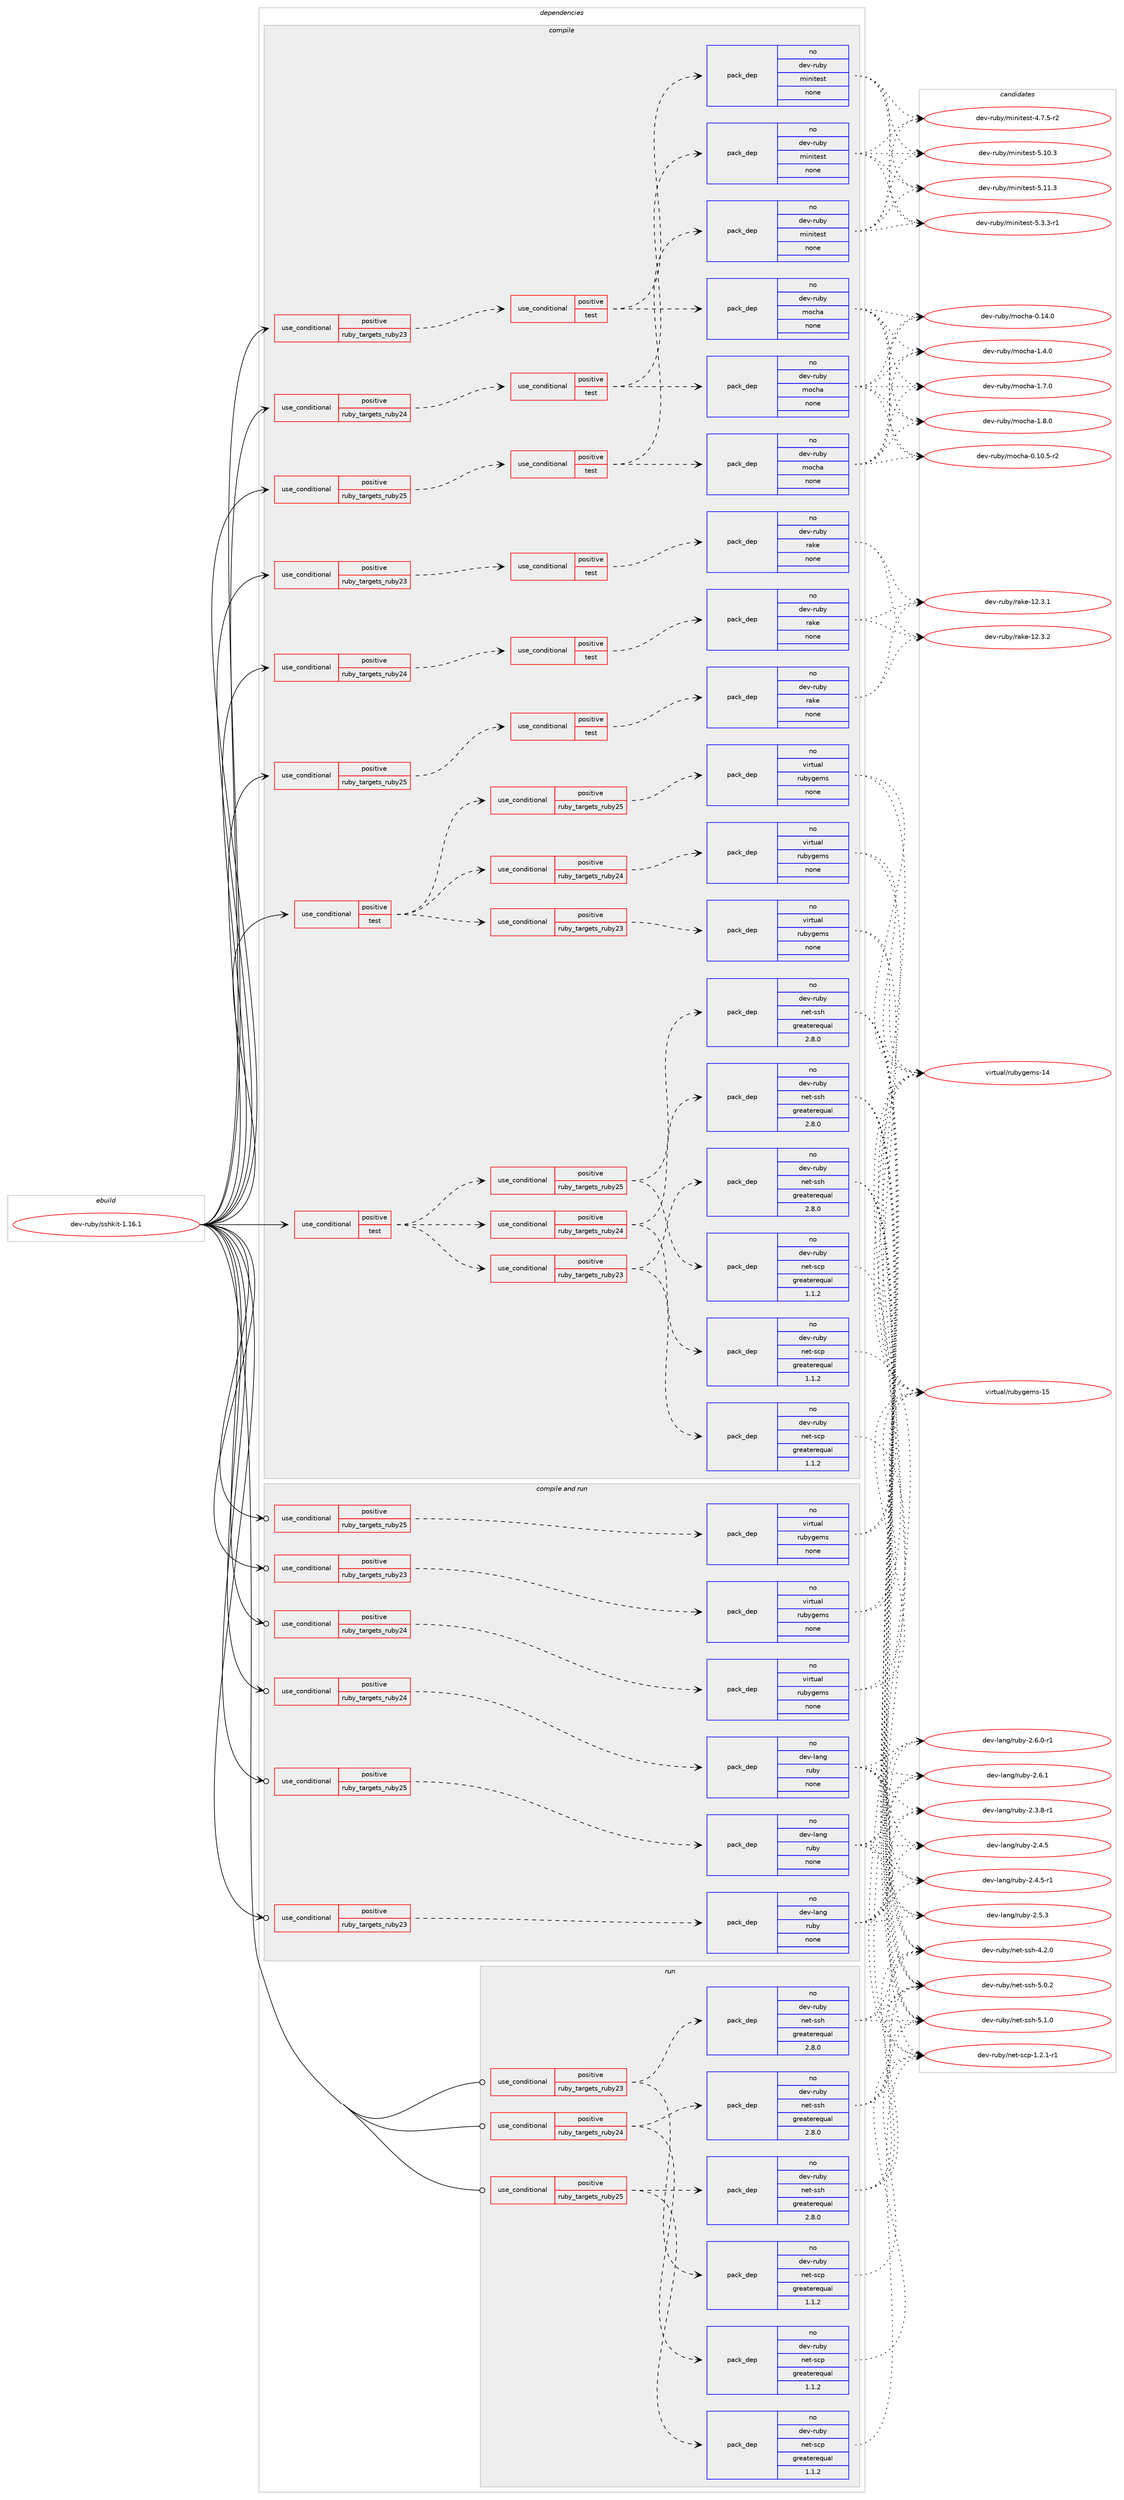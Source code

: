 digraph prolog {

# *************
# Graph options
# *************

newrank=true;
concentrate=true;
compound=true;
graph [rankdir=LR,fontname=Helvetica,fontsize=10,ranksep=1.5];#, ranksep=2.5, nodesep=0.2];
edge  [arrowhead=vee];
node  [fontname=Helvetica,fontsize=10];

# **********
# The ebuild
# **********

subgraph cluster_leftcol {
color=gray;
rank=same;
label=<<i>ebuild</i>>;
id [label="dev-ruby/sshkit-1.16.1", color=red, width=4, href="../dev-ruby/sshkit-1.16.1.svg"];
}

# ****************
# The dependencies
# ****************

subgraph cluster_midcol {
color=gray;
label=<<i>dependencies</i>>;
subgraph cluster_compile {
fillcolor="#eeeeee";
style=filled;
label=<<i>compile</i>>;
subgraph cond419230 {
dependency1531490 [label=<<TABLE BORDER="0" CELLBORDER="1" CELLSPACING="0" CELLPADDING="4"><TR><TD ROWSPAN="3" CELLPADDING="10">use_conditional</TD></TR><TR><TD>positive</TD></TR><TR><TD>ruby_targets_ruby23</TD></TR></TABLE>>, shape=none, color=red];
subgraph cond419231 {
dependency1531491 [label=<<TABLE BORDER="0" CELLBORDER="1" CELLSPACING="0" CELLPADDING="4"><TR><TD ROWSPAN="3" CELLPADDING="10">use_conditional</TD></TR><TR><TD>positive</TD></TR><TR><TD>test</TD></TR></TABLE>>, shape=none, color=red];
subgraph pack1088744 {
dependency1531492 [label=<<TABLE BORDER="0" CELLBORDER="1" CELLSPACING="0" CELLPADDING="4" WIDTH="220"><TR><TD ROWSPAN="6" CELLPADDING="30">pack_dep</TD></TR><TR><TD WIDTH="110">no</TD></TR><TR><TD>dev-ruby</TD></TR><TR><TD>minitest</TD></TR><TR><TD>none</TD></TR><TR><TD></TD></TR></TABLE>>, shape=none, color=blue];
}
dependency1531491:e -> dependency1531492:w [weight=20,style="dashed",arrowhead="vee"];
subgraph pack1088745 {
dependency1531493 [label=<<TABLE BORDER="0" CELLBORDER="1" CELLSPACING="0" CELLPADDING="4" WIDTH="220"><TR><TD ROWSPAN="6" CELLPADDING="30">pack_dep</TD></TR><TR><TD WIDTH="110">no</TD></TR><TR><TD>dev-ruby</TD></TR><TR><TD>mocha</TD></TR><TR><TD>none</TD></TR><TR><TD></TD></TR></TABLE>>, shape=none, color=blue];
}
dependency1531491:e -> dependency1531493:w [weight=20,style="dashed",arrowhead="vee"];
}
dependency1531490:e -> dependency1531491:w [weight=20,style="dashed",arrowhead="vee"];
}
id:e -> dependency1531490:w [weight=20,style="solid",arrowhead="vee"];
subgraph cond419232 {
dependency1531494 [label=<<TABLE BORDER="0" CELLBORDER="1" CELLSPACING="0" CELLPADDING="4"><TR><TD ROWSPAN="3" CELLPADDING="10">use_conditional</TD></TR><TR><TD>positive</TD></TR><TR><TD>ruby_targets_ruby23</TD></TR></TABLE>>, shape=none, color=red];
subgraph cond419233 {
dependency1531495 [label=<<TABLE BORDER="0" CELLBORDER="1" CELLSPACING="0" CELLPADDING="4"><TR><TD ROWSPAN="3" CELLPADDING="10">use_conditional</TD></TR><TR><TD>positive</TD></TR><TR><TD>test</TD></TR></TABLE>>, shape=none, color=red];
subgraph pack1088746 {
dependency1531496 [label=<<TABLE BORDER="0" CELLBORDER="1" CELLSPACING="0" CELLPADDING="4" WIDTH="220"><TR><TD ROWSPAN="6" CELLPADDING="30">pack_dep</TD></TR><TR><TD WIDTH="110">no</TD></TR><TR><TD>dev-ruby</TD></TR><TR><TD>rake</TD></TR><TR><TD>none</TD></TR><TR><TD></TD></TR></TABLE>>, shape=none, color=blue];
}
dependency1531495:e -> dependency1531496:w [weight=20,style="dashed",arrowhead="vee"];
}
dependency1531494:e -> dependency1531495:w [weight=20,style="dashed",arrowhead="vee"];
}
id:e -> dependency1531494:w [weight=20,style="solid",arrowhead="vee"];
subgraph cond419234 {
dependency1531497 [label=<<TABLE BORDER="0" CELLBORDER="1" CELLSPACING="0" CELLPADDING="4"><TR><TD ROWSPAN="3" CELLPADDING="10">use_conditional</TD></TR><TR><TD>positive</TD></TR><TR><TD>ruby_targets_ruby24</TD></TR></TABLE>>, shape=none, color=red];
subgraph cond419235 {
dependency1531498 [label=<<TABLE BORDER="0" CELLBORDER="1" CELLSPACING="0" CELLPADDING="4"><TR><TD ROWSPAN="3" CELLPADDING="10">use_conditional</TD></TR><TR><TD>positive</TD></TR><TR><TD>test</TD></TR></TABLE>>, shape=none, color=red];
subgraph pack1088747 {
dependency1531499 [label=<<TABLE BORDER="0" CELLBORDER="1" CELLSPACING="0" CELLPADDING="4" WIDTH="220"><TR><TD ROWSPAN="6" CELLPADDING="30">pack_dep</TD></TR><TR><TD WIDTH="110">no</TD></TR><TR><TD>dev-ruby</TD></TR><TR><TD>minitest</TD></TR><TR><TD>none</TD></TR><TR><TD></TD></TR></TABLE>>, shape=none, color=blue];
}
dependency1531498:e -> dependency1531499:w [weight=20,style="dashed",arrowhead="vee"];
subgraph pack1088748 {
dependency1531500 [label=<<TABLE BORDER="0" CELLBORDER="1" CELLSPACING="0" CELLPADDING="4" WIDTH="220"><TR><TD ROWSPAN="6" CELLPADDING="30">pack_dep</TD></TR><TR><TD WIDTH="110">no</TD></TR><TR><TD>dev-ruby</TD></TR><TR><TD>mocha</TD></TR><TR><TD>none</TD></TR><TR><TD></TD></TR></TABLE>>, shape=none, color=blue];
}
dependency1531498:e -> dependency1531500:w [weight=20,style="dashed",arrowhead="vee"];
}
dependency1531497:e -> dependency1531498:w [weight=20,style="dashed",arrowhead="vee"];
}
id:e -> dependency1531497:w [weight=20,style="solid",arrowhead="vee"];
subgraph cond419236 {
dependency1531501 [label=<<TABLE BORDER="0" CELLBORDER="1" CELLSPACING="0" CELLPADDING="4"><TR><TD ROWSPAN="3" CELLPADDING="10">use_conditional</TD></TR><TR><TD>positive</TD></TR><TR><TD>ruby_targets_ruby24</TD></TR></TABLE>>, shape=none, color=red];
subgraph cond419237 {
dependency1531502 [label=<<TABLE BORDER="0" CELLBORDER="1" CELLSPACING="0" CELLPADDING="4"><TR><TD ROWSPAN="3" CELLPADDING="10">use_conditional</TD></TR><TR><TD>positive</TD></TR><TR><TD>test</TD></TR></TABLE>>, shape=none, color=red];
subgraph pack1088749 {
dependency1531503 [label=<<TABLE BORDER="0" CELLBORDER="1" CELLSPACING="0" CELLPADDING="4" WIDTH="220"><TR><TD ROWSPAN="6" CELLPADDING="30">pack_dep</TD></TR><TR><TD WIDTH="110">no</TD></TR><TR><TD>dev-ruby</TD></TR><TR><TD>rake</TD></TR><TR><TD>none</TD></TR><TR><TD></TD></TR></TABLE>>, shape=none, color=blue];
}
dependency1531502:e -> dependency1531503:w [weight=20,style="dashed",arrowhead="vee"];
}
dependency1531501:e -> dependency1531502:w [weight=20,style="dashed",arrowhead="vee"];
}
id:e -> dependency1531501:w [weight=20,style="solid",arrowhead="vee"];
subgraph cond419238 {
dependency1531504 [label=<<TABLE BORDER="0" CELLBORDER="1" CELLSPACING="0" CELLPADDING="4"><TR><TD ROWSPAN="3" CELLPADDING="10">use_conditional</TD></TR><TR><TD>positive</TD></TR><TR><TD>ruby_targets_ruby25</TD></TR></TABLE>>, shape=none, color=red];
subgraph cond419239 {
dependency1531505 [label=<<TABLE BORDER="0" CELLBORDER="1" CELLSPACING="0" CELLPADDING="4"><TR><TD ROWSPAN="3" CELLPADDING="10">use_conditional</TD></TR><TR><TD>positive</TD></TR><TR><TD>test</TD></TR></TABLE>>, shape=none, color=red];
subgraph pack1088750 {
dependency1531506 [label=<<TABLE BORDER="0" CELLBORDER="1" CELLSPACING="0" CELLPADDING="4" WIDTH="220"><TR><TD ROWSPAN="6" CELLPADDING="30">pack_dep</TD></TR><TR><TD WIDTH="110">no</TD></TR><TR><TD>dev-ruby</TD></TR><TR><TD>minitest</TD></TR><TR><TD>none</TD></TR><TR><TD></TD></TR></TABLE>>, shape=none, color=blue];
}
dependency1531505:e -> dependency1531506:w [weight=20,style="dashed",arrowhead="vee"];
subgraph pack1088751 {
dependency1531507 [label=<<TABLE BORDER="0" CELLBORDER="1" CELLSPACING="0" CELLPADDING="4" WIDTH="220"><TR><TD ROWSPAN="6" CELLPADDING="30">pack_dep</TD></TR><TR><TD WIDTH="110">no</TD></TR><TR><TD>dev-ruby</TD></TR><TR><TD>mocha</TD></TR><TR><TD>none</TD></TR><TR><TD></TD></TR></TABLE>>, shape=none, color=blue];
}
dependency1531505:e -> dependency1531507:w [weight=20,style="dashed",arrowhead="vee"];
}
dependency1531504:e -> dependency1531505:w [weight=20,style="dashed",arrowhead="vee"];
}
id:e -> dependency1531504:w [weight=20,style="solid",arrowhead="vee"];
subgraph cond419240 {
dependency1531508 [label=<<TABLE BORDER="0" CELLBORDER="1" CELLSPACING="0" CELLPADDING="4"><TR><TD ROWSPAN="3" CELLPADDING="10">use_conditional</TD></TR><TR><TD>positive</TD></TR><TR><TD>ruby_targets_ruby25</TD></TR></TABLE>>, shape=none, color=red];
subgraph cond419241 {
dependency1531509 [label=<<TABLE BORDER="0" CELLBORDER="1" CELLSPACING="0" CELLPADDING="4"><TR><TD ROWSPAN="3" CELLPADDING="10">use_conditional</TD></TR><TR><TD>positive</TD></TR><TR><TD>test</TD></TR></TABLE>>, shape=none, color=red];
subgraph pack1088752 {
dependency1531510 [label=<<TABLE BORDER="0" CELLBORDER="1" CELLSPACING="0" CELLPADDING="4" WIDTH="220"><TR><TD ROWSPAN="6" CELLPADDING="30">pack_dep</TD></TR><TR><TD WIDTH="110">no</TD></TR><TR><TD>dev-ruby</TD></TR><TR><TD>rake</TD></TR><TR><TD>none</TD></TR><TR><TD></TD></TR></TABLE>>, shape=none, color=blue];
}
dependency1531509:e -> dependency1531510:w [weight=20,style="dashed",arrowhead="vee"];
}
dependency1531508:e -> dependency1531509:w [weight=20,style="dashed",arrowhead="vee"];
}
id:e -> dependency1531508:w [weight=20,style="solid",arrowhead="vee"];
subgraph cond419242 {
dependency1531511 [label=<<TABLE BORDER="0" CELLBORDER="1" CELLSPACING="0" CELLPADDING="4"><TR><TD ROWSPAN="3" CELLPADDING="10">use_conditional</TD></TR><TR><TD>positive</TD></TR><TR><TD>test</TD></TR></TABLE>>, shape=none, color=red];
subgraph cond419243 {
dependency1531512 [label=<<TABLE BORDER="0" CELLBORDER="1" CELLSPACING="0" CELLPADDING="4"><TR><TD ROWSPAN="3" CELLPADDING="10">use_conditional</TD></TR><TR><TD>positive</TD></TR><TR><TD>ruby_targets_ruby23</TD></TR></TABLE>>, shape=none, color=red];
subgraph pack1088753 {
dependency1531513 [label=<<TABLE BORDER="0" CELLBORDER="1" CELLSPACING="0" CELLPADDING="4" WIDTH="220"><TR><TD ROWSPAN="6" CELLPADDING="30">pack_dep</TD></TR><TR><TD WIDTH="110">no</TD></TR><TR><TD>dev-ruby</TD></TR><TR><TD>net-ssh</TD></TR><TR><TD>greaterequal</TD></TR><TR><TD>2.8.0</TD></TR></TABLE>>, shape=none, color=blue];
}
dependency1531512:e -> dependency1531513:w [weight=20,style="dashed",arrowhead="vee"];
subgraph pack1088754 {
dependency1531514 [label=<<TABLE BORDER="0" CELLBORDER="1" CELLSPACING="0" CELLPADDING="4" WIDTH="220"><TR><TD ROWSPAN="6" CELLPADDING="30">pack_dep</TD></TR><TR><TD WIDTH="110">no</TD></TR><TR><TD>dev-ruby</TD></TR><TR><TD>net-scp</TD></TR><TR><TD>greaterequal</TD></TR><TR><TD>1.1.2</TD></TR></TABLE>>, shape=none, color=blue];
}
dependency1531512:e -> dependency1531514:w [weight=20,style="dashed",arrowhead="vee"];
}
dependency1531511:e -> dependency1531512:w [weight=20,style="dashed",arrowhead="vee"];
subgraph cond419244 {
dependency1531515 [label=<<TABLE BORDER="0" CELLBORDER="1" CELLSPACING="0" CELLPADDING="4"><TR><TD ROWSPAN="3" CELLPADDING="10">use_conditional</TD></TR><TR><TD>positive</TD></TR><TR><TD>ruby_targets_ruby24</TD></TR></TABLE>>, shape=none, color=red];
subgraph pack1088755 {
dependency1531516 [label=<<TABLE BORDER="0" CELLBORDER="1" CELLSPACING="0" CELLPADDING="4" WIDTH="220"><TR><TD ROWSPAN="6" CELLPADDING="30">pack_dep</TD></TR><TR><TD WIDTH="110">no</TD></TR><TR><TD>dev-ruby</TD></TR><TR><TD>net-ssh</TD></TR><TR><TD>greaterequal</TD></TR><TR><TD>2.8.0</TD></TR></TABLE>>, shape=none, color=blue];
}
dependency1531515:e -> dependency1531516:w [weight=20,style="dashed",arrowhead="vee"];
subgraph pack1088756 {
dependency1531517 [label=<<TABLE BORDER="0" CELLBORDER="1" CELLSPACING="0" CELLPADDING="4" WIDTH="220"><TR><TD ROWSPAN="6" CELLPADDING="30">pack_dep</TD></TR><TR><TD WIDTH="110">no</TD></TR><TR><TD>dev-ruby</TD></TR><TR><TD>net-scp</TD></TR><TR><TD>greaterequal</TD></TR><TR><TD>1.1.2</TD></TR></TABLE>>, shape=none, color=blue];
}
dependency1531515:e -> dependency1531517:w [weight=20,style="dashed",arrowhead="vee"];
}
dependency1531511:e -> dependency1531515:w [weight=20,style="dashed",arrowhead="vee"];
subgraph cond419245 {
dependency1531518 [label=<<TABLE BORDER="0" CELLBORDER="1" CELLSPACING="0" CELLPADDING="4"><TR><TD ROWSPAN="3" CELLPADDING="10">use_conditional</TD></TR><TR><TD>positive</TD></TR><TR><TD>ruby_targets_ruby25</TD></TR></TABLE>>, shape=none, color=red];
subgraph pack1088757 {
dependency1531519 [label=<<TABLE BORDER="0" CELLBORDER="1" CELLSPACING="0" CELLPADDING="4" WIDTH="220"><TR><TD ROWSPAN="6" CELLPADDING="30">pack_dep</TD></TR><TR><TD WIDTH="110">no</TD></TR><TR><TD>dev-ruby</TD></TR><TR><TD>net-ssh</TD></TR><TR><TD>greaterequal</TD></TR><TR><TD>2.8.0</TD></TR></TABLE>>, shape=none, color=blue];
}
dependency1531518:e -> dependency1531519:w [weight=20,style="dashed",arrowhead="vee"];
subgraph pack1088758 {
dependency1531520 [label=<<TABLE BORDER="0" CELLBORDER="1" CELLSPACING="0" CELLPADDING="4" WIDTH="220"><TR><TD ROWSPAN="6" CELLPADDING="30">pack_dep</TD></TR><TR><TD WIDTH="110">no</TD></TR><TR><TD>dev-ruby</TD></TR><TR><TD>net-scp</TD></TR><TR><TD>greaterequal</TD></TR><TR><TD>1.1.2</TD></TR></TABLE>>, shape=none, color=blue];
}
dependency1531518:e -> dependency1531520:w [weight=20,style="dashed",arrowhead="vee"];
}
dependency1531511:e -> dependency1531518:w [weight=20,style="dashed",arrowhead="vee"];
}
id:e -> dependency1531511:w [weight=20,style="solid",arrowhead="vee"];
subgraph cond419246 {
dependency1531521 [label=<<TABLE BORDER="0" CELLBORDER="1" CELLSPACING="0" CELLPADDING="4"><TR><TD ROWSPAN="3" CELLPADDING="10">use_conditional</TD></TR><TR><TD>positive</TD></TR><TR><TD>test</TD></TR></TABLE>>, shape=none, color=red];
subgraph cond419247 {
dependency1531522 [label=<<TABLE BORDER="0" CELLBORDER="1" CELLSPACING="0" CELLPADDING="4"><TR><TD ROWSPAN="3" CELLPADDING="10">use_conditional</TD></TR><TR><TD>positive</TD></TR><TR><TD>ruby_targets_ruby23</TD></TR></TABLE>>, shape=none, color=red];
subgraph pack1088759 {
dependency1531523 [label=<<TABLE BORDER="0" CELLBORDER="1" CELLSPACING="0" CELLPADDING="4" WIDTH="220"><TR><TD ROWSPAN="6" CELLPADDING="30">pack_dep</TD></TR><TR><TD WIDTH="110">no</TD></TR><TR><TD>virtual</TD></TR><TR><TD>rubygems</TD></TR><TR><TD>none</TD></TR><TR><TD></TD></TR></TABLE>>, shape=none, color=blue];
}
dependency1531522:e -> dependency1531523:w [weight=20,style="dashed",arrowhead="vee"];
}
dependency1531521:e -> dependency1531522:w [weight=20,style="dashed",arrowhead="vee"];
subgraph cond419248 {
dependency1531524 [label=<<TABLE BORDER="0" CELLBORDER="1" CELLSPACING="0" CELLPADDING="4"><TR><TD ROWSPAN="3" CELLPADDING="10">use_conditional</TD></TR><TR><TD>positive</TD></TR><TR><TD>ruby_targets_ruby24</TD></TR></TABLE>>, shape=none, color=red];
subgraph pack1088760 {
dependency1531525 [label=<<TABLE BORDER="0" CELLBORDER="1" CELLSPACING="0" CELLPADDING="4" WIDTH="220"><TR><TD ROWSPAN="6" CELLPADDING="30">pack_dep</TD></TR><TR><TD WIDTH="110">no</TD></TR><TR><TD>virtual</TD></TR><TR><TD>rubygems</TD></TR><TR><TD>none</TD></TR><TR><TD></TD></TR></TABLE>>, shape=none, color=blue];
}
dependency1531524:e -> dependency1531525:w [weight=20,style="dashed",arrowhead="vee"];
}
dependency1531521:e -> dependency1531524:w [weight=20,style="dashed",arrowhead="vee"];
subgraph cond419249 {
dependency1531526 [label=<<TABLE BORDER="0" CELLBORDER="1" CELLSPACING="0" CELLPADDING="4"><TR><TD ROWSPAN="3" CELLPADDING="10">use_conditional</TD></TR><TR><TD>positive</TD></TR><TR><TD>ruby_targets_ruby25</TD></TR></TABLE>>, shape=none, color=red];
subgraph pack1088761 {
dependency1531527 [label=<<TABLE BORDER="0" CELLBORDER="1" CELLSPACING="0" CELLPADDING="4" WIDTH="220"><TR><TD ROWSPAN="6" CELLPADDING="30">pack_dep</TD></TR><TR><TD WIDTH="110">no</TD></TR><TR><TD>virtual</TD></TR><TR><TD>rubygems</TD></TR><TR><TD>none</TD></TR><TR><TD></TD></TR></TABLE>>, shape=none, color=blue];
}
dependency1531526:e -> dependency1531527:w [weight=20,style="dashed",arrowhead="vee"];
}
dependency1531521:e -> dependency1531526:w [weight=20,style="dashed",arrowhead="vee"];
}
id:e -> dependency1531521:w [weight=20,style="solid",arrowhead="vee"];
}
subgraph cluster_compileandrun {
fillcolor="#eeeeee";
style=filled;
label=<<i>compile and run</i>>;
subgraph cond419250 {
dependency1531528 [label=<<TABLE BORDER="0" CELLBORDER="1" CELLSPACING="0" CELLPADDING="4"><TR><TD ROWSPAN="3" CELLPADDING="10">use_conditional</TD></TR><TR><TD>positive</TD></TR><TR><TD>ruby_targets_ruby23</TD></TR></TABLE>>, shape=none, color=red];
subgraph pack1088762 {
dependency1531529 [label=<<TABLE BORDER="0" CELLBORDER="1" CELLSPACING="0" CELLPADDING="4" WIDTH="220"><TR><TD ROWSPAN="6" CELLPADDING="30">pack_dep</TD></TR><TR><TD WIDTH="110">no</TD></TR><TR><TD>dev-lang</TD></TR><TR><TD>ruby</TD></TR><TR><TD>none</TD></TR><TR><TD></TD></TR></TABLE>>, shape=none, color=blue];
}
dependency1531528:e -> dependency1531529:w [weight=20,style="dashed",arrowhead="vee"];
}
id:e -> dependency1531528:w [weight=20,style="solid",arrowhead="odotvee"];
subgraph cond419251 {
dependency1531530 [label=<<TABLE BORDER="0" CELLBORDER="1" CELLSPACING="0" CELLPADDING="4"><TR><TD ROWSPAN="3" CELLPADDING="10">use_conditional</TD></TR><TR><TD>positive</TD></TR><TR><TD>ruby_targets_ruby23</TD></TR></TABLE>>, shape=none, color=red];
subgraph pack1088763 {
dependency1531531 [label=<<TABLE BORDER="0" CELLBORDER="1" CELLSPACING="0" CELLPADDING="4" WIDTH="220"><TR><TD ROWSPAN="6" CELLPADDING="30">pack_dep</TD></TR><TR><TD WIDTH="110">no</TD></TR><TR><TD>virtual</TD></TR><TR><TD>rubygems</TD></TR><TR><TD>none</TD></TR><TR><TD></TD></TR></TABLE>>, shape=none, color=blue];
}
dependency1531530:e -> dependency1531531:w [weight=20,style="dashed",arrowhead="vee"];
}
id:e -> dependency1531530:w [weight=20,style="solid",arrowhead="odotvee"];
subgraph cond419252 {
dependency1531532 [label=<<TABLE BORDER="0" CELLBORDER="1" CELLSPACING="0" CELLPADDING="4"><TR><TD ROWSPAN="3" CELLPADDING="10">use_conditional</TD></TR><TR><TD>positive</TD></TR><TR><TD>ruby_targets_ruby24</TD></TR></TABLE>>, shape=none, color=red];
subgraph pack1088764 {
dependency1531533 [label=<<TABLE BORDER="0" CELLBORDER="1" CELLSPACING="0" CELLPADDING="4" WIDTH="220"><TR><TD ROWSPAN="6" CELLPADDING="30">pack_dep</TD></TR><TR><TD WIDTH="110">no</TD></TR><TR><TD>dev-lang</TD></TR><TR><TD>ruby</TD></TR><TR><TD>none</TD></TR><TR><TD></TD></TR></TABLE>>, shape=none, color=blue];
}
dependency1531532:e -> dependency1531533:w [weight=20,style="dashed",arrowhead="vee"];
}
id:e -> dependency1531532:w [weight=20,style="solid",arrowhead="odotvee"];
subgraph cond419253 {
dependency1531534 [label=<<TABLE BORDER="0" CELLBORDER="1" CELLSPACING="0" CELLPADDING="4"><TR><TD ROWSPAN="3" CELLPADDING="10">use_conditional</TD></TR><TR><TD>positive</TD></TR><TR><TD>ruby_targets_ruby24</TD></TR></TABLE>>, shape=none, color=red];
subgraph pack1088765 {
dependency1531535 [label=<<TABLE BORDER="0" CELLBORDER="1" CELLSPACING="0" CELLPADDING="4" WIDTH="220"><TR><TD ROWSPAN="6" CELLPADDING="30">pack_dep</TD></TR><TR><TD WIDTH="110">no</TD></TR><TR><TD>virtual</TD></TR><TR><TD>rubygems</TD></TR><TR><TD>none</TD></TR><TR><TD></TD></TR></TABLE>>, shape=none, color=blue];
}
dependency1531534:e -> dependency1531535:w [weight=20,style="dashed",arrowhead="vee"];
}
id:e -> dependency1531534:w [weight=20,style="solid",arrowhead="odotvee"];
subgraph cond419254 {
dependency1531536 [label=<<TABLE BORDER="0" CELLBORDER="1" CELLSPACING="0" CELLPADDING="4"><TR><TD ROWSPAN="3" CELLPADDING="10">use_conditional</TD></TR><TR><TD>positive</TD></TR><TR><TD>ruby_targets_ruby25</TD></TR></TABLE>>, shape=none, color=red];
subgraph pack1088766 {
dependency1531537 [label=<<TABLE BORDER="0" CELLBORDER="1" CELLSPACING="0" CELLPADDING="4" WIDTH="220"><TR><TD ROWSPAN="6" CELLPADDING="30">pack_dep</TD></TR><TR><TD WIDTH="110">no</TD></TR><TR><TD>dev-lang</TD></TR><TR><TD>ruby</TD></TR><TR><TD>none</TD></TR><TR><TD></TD></TR></TABLE>>, shape=none, color=blue];
}
dependency1531536:e -> dependency1531537:w [weight=20,style="dashed",arrowhead="vee"];
}
id:e -> dependency1531536:w [weight=20,style="solid",arrowhead="odotvee"];
subgraph cond419255 {
dependency1531538 [label=<<TABLE BORDER="0" CELLBORDER="1" CELLSPACING="0" CELLPADDING="4"><TR><TD ROWSPAN="3" CELLPADDING="10">use_conditional</TD></TR><TR><TD>positive</TD></TR><TR><TD>ruby_targets_ruby25</TD></TR></TABLE>>, shape=none, color=red];
subgraph pack1088767 {
dependency1531539 [label=<<TABLE BORDER="0" CELLBORDER="1" CELLSPACING="0" CELLPADDING="4" WIDTH="220"><TR><TD ROWSPAN="6" CELLPADDING="30">pack_dep</TD></TR><TR><TD WIDTH="110">no</TD></TR><TR><TD>virtual</TD></TR><TR><TD>rubygems</TD></TR><TR><TD>none</TD></TR><TR><TD></TD></TR></TABLE>>, shape=none, color=blue];
}
dependency1531538:e -> dependency1531539:w [weight=20,style="dashed",arrowhead="vee"];
}
id:e -> dependency1531538:w [weight=20,style="solid",arrowhead="odotvee"];
}
subgraph cluster_run {
fillcolor="#eeeeee";
style=filled;
label=<<i>run</i>>;
subgraph cond419256 {
dependency1531540 [label=<<TABLE BORDER="0" CELLBORDER="1" CELLSPACING="0" CELLPADDING="4"><TR><TD ROWSPAN="3" CELLPADDING="10">use_conditional</TD></TR><TR><TD>positive</TD></TR><TR><TD>ruby_targets_ruby23</TD></TR></TABLE>>, shape=none, color=red];
subgraph pack1088768 {
dependency1531541 [label=<<TABLE BORDER="0" CELLBORDER="1" CELLSPACING="0" CELLPADDING="4" WIDTH="220"><TR><TD ROWSPAN="6" CELLPADDING="30">pack_dep</TD></TR><TR><TD WIDTH="110">no</TD></TR><TR><TD>dev-ruby</TD></TR><TR><TD>net-ssh</TD></TR><TR><TD>greaterequal</TD></TR><TR><TD>2.8.0</TD></TR></TABLE>>, shape=none, color=blue];
}
dependency1531540:e -> dependency1531541:w [weight=20,style="dashed",arrowhead="vee"];
subgraph pack1088769 {
dependency1531542 [label=<<TABLE BORDER="0" CELLBORDER="1" CELLSPACING="0" CELLPADDING="4" WIDTH="220"><TR><TD ROWSPAN="6" CELLPADDING="30">pack_dep</TD></TR><TR><TD WIDTH="110">no</TD></TR><TR><TD>dev-ruby</TD></TR><TR><TD>net-scp</TD></TR><TR><TD>greaterequal</TD></TR><TR><TD>1.1.2</TD></TR></TABLE>>, shape=none, color=blue];
}
dependency1531540:e -> dependency1531542:w [weight=20,style="dashed",arrowhead="vee"];
}
id:e -> dependency1531540:w [weight=20,style="solid",arrowhead="odot"];
subgraph cond419257 {
dependency1531543 [label=<<TABLE BORDER="0" CELLBORDER="1" CELLSPACING="0" CELLPADDING="4"><TR><TD ROWSPAN="3" CELLPADDING="10">use_conditional</TD></TR><TR><TD>positive</TD></TR><TR><TD>ruby_targets_ruby24</TD></TR></TABLE>>, shape=none, color=red];
subgraph pack1088770 {
dependency1531544 [label=<<TABLE BORDER="0" CELLBORDER="1" CELLSPACING="0" CELLPADDING="4" WIDTH="220"><TR><TD ROWSPAN="6" CELLPADDING="30">pack_dep</TD></TR><TR><TD WIDTH="110">no</TD></TR><TR><TD>dev-ruby</TD></TR><TR><TD>net-ssh</TD></TR><TR><TD>greaterequal</TD></TR><TR><TD>2.8.0</TD></TR></TABLE>>, shape=none, color=blue];
}
dependency1531543:e -> dependency1531544:w [weight=20,style="dashed",arrowhead="vee"];
subgraph pack1088771 {
dependency1531545 [label=<<TABLE BORDER="0" CELLBORDER="1" CELLSPACING="0" CELLPADDING="4" WIDTH="220"><TR><TD ROWSPAN="6" CELLPADDING="30">pack_dep</TD></TR><TR><TD WIDTH="110">no</TD></TR><TR><TD>dev-ruby</TD></TR><TR><TD>net-scp</TD></TR><TR><TD>greaterequal</TD></TR><TR><TD>1.1.2</TD></TR></TABLE>>, shape=none, color=blue];
}
dependency1531543:e -> dependency1531545:w [weight=20,style="dashed",arrowhead="vee"];
}
id:e -> dependency1531543:w [weight=20,style="solid",arrowhead="odot"];
subgraph cond419258 {
dependency1531546 [label=<<TABLE BORDER="0" CELLBORDER="1" CELLSPACING="0" CELLPADDING="4"><TR><TD ROWSPAN="3" CELLPADDING="10">use_conditional</TD></TR><TR><TD>positive</TD></TR><TR><TD>ruby_targets_ruby25</TD></TR></TABLE>>, shape=none, color=red];
subgraph pack1088772 {
dependency1531547 [label=<<TABLE BORDER="0" CELLBORDER="1" CELLSPACING="0" CELLPADDING="4" WIDTH="220"><TR><TD ROWSPAN="6" CELLPADDING="30">pack_dep</TD></TR><TR><TD WIDTH="110">no</TD></TR><TR><TD>dev-ruby</TD></TR><TR><TD>net-ssh</TD></TR><TR><TD>greaterequal</TD></TR><TR><TD>2.8.0</TD></TR></TABLE>>, shape=none, color=blue];
}
dependency1531546:e -> dependency1531547:w [weight=20,style="dashed",arrowhead="vee"];
subgraph pack1088773 {
dependency1531548 [label=<<TABLE BORDER="0" CELLBORDER="1" CELLSPACING="0" CELLPADDING="4" WIDTH="220"><TR><TD ROWSPAN="6" CELLPADDING="30">pack_dep</TD></TR><TR><TD WIDTH="110">no</TD></TR><TR><TD>dev-ruby</TD></TR><TR><TD>net-scp</TD></TR><TR><TD>greaterequal</TD></TR><TR><TD>1.1.2</TD></TR></TABLE>>, shape=none, color=blue];
}
dependency1531546:e -> dependency1531548:w [weight=20,style="dashed",arrowhead="vee"];
}
id:e -> dependency1531546:w [weight=20,style="solid",arrowhead="odot"];
}
}

# **************
# The candidates
# **************

subgraph cluster_choices {
rank=same;
color=gray;
label=<<i>candidates</i>>;

subgraph choice1088744 {
color=black;
nodesep=1;
choice1001011184511411798121471091051101051161011151164552465546534511450 [label="dev-ruby/minitest-4.7.5-r2", color=red, width=4,href="../dev-ruby/minitest-4.7.5-r2.svg"];
choice10010111845114117981214710910511010511610111511645534649484651 [label="dev-ruby/minitest-5.10.3", color=red, width=4,href="../dev-ruby/minitest-5.10.3.svg"];
choice10010111845114117981214710910511010511610111511645534649494651 [label="dev-ruby/minitest-5.11.3", color=red, width=4,href="../dev-ruby/minitest-5.11.3.svg"];
choice1001011184511411798121471091051101051161011151164553465146514511449 [label="dev-ruby/minitest-5.3.3-r1", color=red, width=4,href="../dev-ruby/minitest-5.3.3-r1.svg"];
dependency1531492:e -> choice1001011184511411798121471091051101051161011151164552465546534511450:w [style=dotted,weight="100"];
dependency1531492:e -> choice10010111845114117981214710910511010511610111511645534649484651:w [style=dotted,weight="100"];
dependency1531492:e -> choice10010111845114117981214710910511010511610111511645534649494651:w [style=dotted,weight="100"];
dependency1531492:e -> choice1001011184511411798121471091051101051161011151164553465146514511449:w [style=dotted,weight="100"];
}
subgraph choice1088745 {
color=black;
nodesep=1;
choice1001011184511411798121471091119910497454846494846534511450 [label="dev-ruby/mocha-0.10.5-r2", color=red, width=4,href="../dev-ruby/mocha-0.10.5-r2.svg"];
choice100101118451141179812147109111991049745484649524648 [label="dev-ruby/mocha-0.14.0", color=red, width=4,href="../dev-ruby/mocha-0.14.0.svg"];
choice1001011184511411798121471091119910497454946524648 [label="dev-ruby/mocha-1.4.0", color=red, width=4,href="../dev-ruby/mocha-1.4.0.svg"];
choice1001011184511411798121471091119910497454946554648 [label="dev-ruby/mocha-1.7.0", color=red, width=4,href="../dev-ruby/mocha-1.7.0.svg"];
choice1001011184511411798121471091119910497454946564648 [label="dev-ruby/mocha-1.8.0", color=red, width=4,href="../dev-ruby/mocha-1.8.0.svg"];
dependency1531493:e -> choice1001011184511411798121471091119910497454846494846534511450:w [style=dotted,weight="100"];
dependency1531493:e -> choice100101118451141179812147109111991049745484649524648:w [style=dotted,weight="100"];
dependency1531493:e -> choice1001011184511411798121471091119910497454946524648:w [style=dotted,weight="100"];
dependency1531493:e -> choice1001011184511411798121471091119910497454946554648:w [style=dotted,weight="100"];
dependency1531493:e -> choice1001011184511411798121471091119910497454946564648:w [style=dotted,weight="100"];
}
subgraph choice1088746 {
color=black;
nodesep=1;
choice1001011184511411798121471149710710145495046514649 [label="dev-ruby/rake-12.3.1", color=red, width=4,href="../dev-ruby/rake-12.3.1.svg"];
choice1001011184511411798121471149710710145495046514650 [label="dev-ruby/rake-12.3.2", color=red, width=4,href="../dev-ruby/rake-12.3.2.svg"];
dependency1531496:e -> choice1001011184511411798121471149710710145495046514649:w [style=dotted,weight="100"];
dependency1531496:e -> choice1001011184511411798121471149710710145495046514650:w [style=dotted,weight="100"];
}
subgraph choice1088747 {
color=black;
nodesep=1;
choice1001011184511411798121471091051101051161011151164552465546534511450 [label="dev-ruby/minitest-4.7.5-r2", color=red, width=4,href="../dev-ruby/minitest-4.7.5-r2.svg"];
choice10010111845114117981214710910511010511610111511645534649484651 [label="dev-ruby/minitest-5.10.3", color=red, width=4,href="../dev-ruby/minitest-5.10.3.svg"];
choice10010111845114117981214710910511010511610111511645534649494651 [label="dev-ruby/minitest-5.11.3", color=red, width=4,href="../dev-ruby/minitest-5.11.3.svg"];
choice1001011184511411798121471091051101051161011151164553465146514511449 [label="dev-ruby/minitest-5.3.3-r1", color=red, width=4,href="../dev-ruby/minitest-5.3.3-r1.svg"];
dependency1531499:e -> choice1001011184511411798121471091051101051161011151164552465546534511450:w [style=dotted,weight="100"];
dependency1531499:e -> choice10010111845114117981214710910511010511610111511645534649484651:w [style=dotted,weight="100"];
dependency1531499:e -> choice10010111845114117981214710910511010511610111511645534649494651:w [style=dotted,weight="100"];
dependency1531499:e -> choice1001011184511411798121471091051101051161011151164553465146514511449:w [style=dotted,weight="100"];
}
subgraph choice1088748 {
color=black;
nodesep=1;
choice1001011184511411798121471091119910497454846494846534511450 [label="dev-ruby/mocha-0.10.5-r2", color=red, width=4,href="../dev-ruby/mocha-0.10.5-r2.svg"];
choice100101118451141179812147109111991049745484649524648 [label="dev-ruby/mocha-0.14.0", color=red, width=4,href="../dev-ruby/mocha-0.14.0.svg"];
choice1001011184511411798121471091119910497454946524648 [label="dev-ruby/mocha-1.4.0", color=red, width=4,href="../dev-ruby/mocha-1.4.0.svg"];
choice1001011184511411798121471091119910497454946554648 [label="dev-ruby/mocha-1.7.0", color=red, width=4,href="../dev-ruby/mocha-1.7.0.svg"];
choice1001011184511411798121471091119910497454946564648 [label="dev-ruby/mocha-1.8.0", color=red, width=4,href="../dev-ruby/mocha-1.8.0.svg"];
dependency1531500:e -> choice1001011184511411798121471091119910497454846494846534511450:w [style=dotted,weight="100"];
dependency1531500:e -> choice100101118451141179812147109111991049745484649524648:w [style=dotted,weight="100"];
dependency1531500:e -> choice1001011184511411798121471091119910497454946524648:w [style=dotted,weight="100"];
dependency1531500:e -> choice1001011184511411798121471091119910497454946554648:w [style=dotted,weight="100"];
dependency1531500:e -> choice1001011184511411798121471091119910497454946564648:w [style=dotted,weight="100"];
}
subgraph choice1088749 {
color=black;
nodesep=1;
choice1001011184511411798121471149710710145495046514649 [label="dev-ruby/rake-12.3.1", color=red, width=4,href="../dev-ruby/rake-12.3.1.svg"];
choice1001011184511411798121471149710710145495046514650 [label="dev-ruby/rake-12.3.2", color=red, width=4,href="../dev-ruby/rake-12.3.2.svg"];
dependency1531503:e -> choice1001011184511411798121471149710710145495046514649:w [style=dotted,weight="100"];
dependency1531503:e -> choice1001011184511411798121471149710710145495046514650:w [style=dotted,weight="100"];
}
subgraph choice1088750 {
color=black;
nodesep=1;
choice1001011184511411798121471091051101051161011151164552465546534511450 [label="dev-ruby/minitest-4.7.5-r2", color=red, width=4,href="../dev-ruby/minitest-4.7.5-r2.svg"];
choice10010111845114117981214710910511010511610111511645534649484651 [label="dev-ruby/minitest-5.10.3", color=red, width=4,href="../dev-ruby/minitest-5.10.3.svg"];
choice10010111845114117981214710910511010511610111511645534649494651 [label="dev-ruby/minitest-5.11.3", color=red, width=4,href="../dev-ruby/minitest-5.11.3.svg"];
choice1001011184511411798121471091051101051161011151164553465146514511449 [label="dev-ruby/minitest-5.3.3-r1", color=red, width=4,href="../dev-ruby/minitest-5.3.3-r1.svg"];
dependency1531506:e -> choice1001011184511411798121471091051101051161011151164552465546534511450:w [style=dotted,weight="100"];
dependency1531506:e -> choice10010111845114117981214710910511010511610111511645534649484651:w [style=dotted,weight="100"];
dependency1531506:e -> choice10010111845114117981214710910511010511610111511645534649494651:w [style=dotted,weight="100"];
dependency1531506:e -> choice1001011184511411798121471091051101051161011151164553465146514511449:w [style=dotted,weight="100"];
}
subgraph choice1088751 {
color=black;
nodesep=1;
choice1001011184511411798121471091119910497454846494846534511450 [label="dev-ruby/mocha-0.10.5-r2", color=red, width=4,href="../dev-ruby/mocha-0.10.5-r2.svg"];
choice100101118451141179812147109111991049745484649524648 [label="dev-ruby/mocha-0.14.0", color=red, width=4,href="../dev-ruby/mocha-0.14.0.svg"];
choice1001011184511411798121471091119910497454946524648 [label="dev-ruby/mocha-1.4.0", color=red, width=4,href="../dev-ruby/mocha-1.4.0.svg"];
choice1001011184511411798121471091119910497454946554648 [label="dev-ruby/mocha-1.7.0", color=red, width=4,href="../dev-ruby/mocha-1.7.0.svg"];
choice1001011184511411798121471091119910497454946564648 [label="dev-ruby/mocha-1.8.0", color=red, width=4,href="../dev-ruby/mocha-1.8.0.svg"];
dependency1531507:e -> choice1001011184511411798121471091119910497454846494846534511450:w [style=dotted,weight="100"];
dependency1531507:e -> choice100101118451141179812147109111991049745484649524648:w [style=dotted,weight="100"];
dependency1531507:e -> choice1001011184511411798121471091119910497454946524648:w [style=dotted,weight="100"];
dependency1531507:e -> choice1001011184511411798121471091119910497454946554648:w [style=dotted,weight="100"];
dependency1531507:e -> choice1001011184511411798121471091119910497454946564648:w [style=dotted,weight="100"];
}
subgraph choice1088752 {
color=black;
nodesep=1;
choice1001011184511411798121471149710710145495046514649 [label="dev-ruby/rake-12.3.1", color=red, width=4,href="../dev-ruby/rake-12.3.1.svg"];
choice1001011184511411798121471149710710145495046514650 [label="dev-ruby/rake-12.3.2", color=red, width=4,href="../dev-ruby/rake-12.3.2.svg"];
dependency1531510:e -> choice1001011184511411798121471149710710145495046514649:w [style=dotted,weight="100"];
dependency1531510:e -> choice1001011184511411798121471149710710145495046514650:w [style=dotted,weight="100"];
}
subgraph choice1088753 {
color=black;
nodesep=1;
choice10010111845114117981214711010111645115115104455246504648 [label="dev-ruby/net-ssh-4.2.0", color=red, width=4,href="../dev-ruby/net-ssh-4.2.0.svg"];
choice10010111845114117981214711010111645115115104455346484650 [label="dev-ruby/net-ssh-5.0.2", color=red, width=4,href="../dev-ruby/net-ssh-5.0.2.svg"];
choice10010111845114117981214711010111645115115104455346494648 [label="dev-ruby/net-ssh-5.1.0", color=red, width=4,href="../dev-ruby/net-ssh-5.1.0.svg"];
dependency1531513:e -> choice10010111845114117981214711010111645115115104455246504648:w [style=dotted,weight="100"];
dependency1531513:e -> choice10010111845114117981214711010111645115115104455346484650:w [style=dotted,weight="100"];
dependency1531513:e -> choice10010111845114117981214711010111645115115104455346494648:w [style=dotted,weight="100"];
}
subgraph choice1088754 {
color=black;
nodesep=1;
choice10010111845114117981214711010111645115991124549465046494511449 [label="dev-ruby/net-scp-1.2.1-r1", color=red, width=4,href="../dev-ruby/net-scp-1.2.1-r1.svg"];
dependency1531514:e -> choice10010111845114117981214711010111645115991124549465046494511449:w [style=dotted,weight="100"];
}
subgraph choice1088755 {
color=black;
nodesep=1;
choice10010111845114117981214711010111645115115104455246504648 [label="dev-ruby/net-ssh-4.2.0", color=red, width=4,href="../dev-ruby/net-ssh-4.2.0.svg"];
choice10010111845114117981214711010111645115115104455346484650 [label="dev-ruby/net-ssh-5.0.2", color=red, width=4,href="../dev-ruby/net-ssh-5.0.2.svg"];
choice10010111845114117981214711010111645115115104455346494648 [label="dev-ruby/net-ssh-5.1.0", color=red, width=4,href="../dev-ruby/net-ssh-5.1.0.svg"];
dependency1531516:e -> choice10010111845114117981214711010111645115115104455246504648:w [style=dotted,weight="100"];
dependency1531516:e -> choice10010111845114117981214711010111645115115104455346484650:w [style=dotted,weight="100"];
dependency1531516:e -> choice10010111845114117981214711010111645115115104455346494648:w [style=dotted,weight="100"];
}
subgraph choice1088756 {
color=black;
nodesep=1;
choice10010111845114117981214711010111645115991124549465046494511449 [label="dev-ruby/net-scp-1.2.1-r1", color=red, width=4,href="../dev-ruby/net-scp-1.2.1-r1.svg"];
dependency1531517:e -> choice10010111845114117981214711010111645115991124549465046494511449:w [style=dotted,weight="100"];
}
subgraph choice1088757 {
color=black;
nodesep=1;
choice10010111845114117981214711010111645115115104455246504648 [label="dev-ruby/net-ssh-4.2.0", color=red, width=4,href="../dev-ruby/net-ssh-4.2.0.svg"];
choice10010111845114117981214711010111645115115104455346484650 [label="dev-ruby/net-ssh-5.0.2", color=red, width=4,href="../dev-ruby/net-ssh-5.0.2.svg"];
choice10010111845114117981214711010111645115115104455346494648 [label="dev-ruby/net-ssh-5.1.0", color=red, width=4,href="../dev-ruby/net-ssh-5.1.0.svg"];
dependency1531519:e -> choice10010111845114117981214711010111645115115104455246504648:w [style=dotted,weight="100"];
dependency1531519:e -> choice10010111845114117981214711010111645115115104455346484650:w [style=dotted,weight="100"];
dependency1531519:e -> choice10010111845114117981214711010111645115115104455346494648:w [style=dotted,weight="100"];
}
subgraph choice1088758 {
color=black;
nodesep=1;
choice10010111845114117981214711010111645115991124549465046494511449 [label="dev-ruby/net-scp-1.2.1-r1", color=red, width=4,href="../dev-ruby/net-scp-1.2.1-r1.svg"];
dependency1531520:e -> choice10010111845114117981214711010111645115991124549465046494511449:w [style=dotted,weight="100"];
}
subgraph choice1088759 {
color=black;
nodesep=1;
choice118105114116117971084711411798121103101109115454952 [label="virtual/rubygems-14", color=red, width=4,href="../virtual/rubygems-14.svg"];
choice118105114116117971084711411798121103101109115454953 [label="virtual/rubygems-15", color=red, width=4,href="../virtual/rubygems-15.svg"];
dependency1531523:e -> choice118105114116117971084711411798121103101109115454952:w [style=dotted,weight="100"];
dependency1531523:e -> choice118105114116117971084711411798121103101109115454953:w [style=dotted,weight="100"];
}
subgraph choice1088760 {
color=black;
nodesep=1;
choice118105114116117971084711411798121103101109115454952 [label="virtual/rubygems-14", color=red, width=4,href="../virtual/rubygems-14.svg"];
choice118105114116117971084711411798121103101109115454953 [label="virtual/rubygems-15", color=red, width=4,href="../virtual/rubygems-15.svg"];
dependency1531525:e -> choice118105114116117971084711411798121103101109115454952:w [style=dotted,weight="100"];
dependency1531525:e -> choice118105114116117971084711411798121103101109115454953:w [style=dotted,weight="100"];
}
subgraph choice1088761 {
color=black;
nodesep=1;
choice118105114116117971084711411798121103101109115454952 [label="virtual/rubygems-14", color=red, width=4,href="../virtual/rubygems-14.svg"];
choice118105114116117971084711411798121103101109115454953 [label="virtual/rubygems-15", color=red, width=4,href="../virtual/rubygems-15.svg"];
dependency1531527:e -> choice118105114116117971084711411798121103101109115454952:w [style=dotted,weight="100"];
dependency1531527:e -> choice118105114116117971084711411798121103101109115454953:w [style=dotted,weight="100"];
}
subgraph choice1088762 {
color=black;
nodesep=1;
choice100101118451089711010347114117981214550465146564511449 [label="dev-lang/ruby-2.3.8-r1", color=red, width=4,href="../dev-lang/ruby-2.3.8-r1.svg"];
choice10010111845108971101034711411798121455046524653 [label="dev-lang/ruby-2.4.5", color=red, width=4,href="../dev-lang/ruby-2.4.5.svg"];
choice100101118451089711010347114117981214550465246534511449 [label="dev-lang/ruby-2.4.5-r1", color=red, width=4,href="../dev-lang/ruby-2.4.5-r1.svg"];
choice10010111845108971101034711411798121455046534651 [label="dev-lang/ruby-2.5.3", color=red, width=4,href="../dev-lang/ruby-2.5.3.svg"];
choice100101118451089711010347114117981214550465446484511449 [label="dev-lang/ruby-2.6.0-r1", color=red, width=4,href="../dev-lang/ruby-2.6.0-r1.svg"];
choice10010111845108971101034711411798121455046544649 [label="dev-lang/ruby-2.6.1", color=red, width=4,href="../dev-lang/ruby-2.6.1.svg"];
dependency1531529:e -> choice100101118451089711010347114117981214550465146564511449:w [style=dotted,weight="100"];
dependency1531529:e -> choice10010111845108971101034711411798121455046524653:w [style=dotted,weight="100"];
dependency1531529:e -> choice100101118451089711010347114117981214550465246534511449:w [style=dotted,weight="100"];
dependency1531529:e -> choice10010111845108971101034711411798121455046534651:w [style=dotted,weight="100"];
dependency1531529:e -> choice100101118451089711010347114117981214550465446484511449:w [style=dotted,weight="100"];
dependency1531529:e -> choice10010111845108971101034711411798121455046544649:w [style=dotted,weight="100"];
}
subgraph choice1088763 {
color=black;
nodesep=1;
choice118105114116117971084711411798121103101109115454952 [label="virtual/rubygems-14", color=red, width=4,href="../virtual/rubygems-14.svg"];
choice118105114116117971084711411798121103101109115454953 [label="virtual/rubygems-15", color=red, width=4,href="../virtual/rubygems-15.svg"];
dependency1531531:e -> choice118105114116117971084711411798121103101109115454952:w [style=dotted,weight="100"];
dependency1531531:e -> choice118105114116117971084711411798121103101109115454953:w [style=dotted,weight="100"];
}
subgraph choice1088764 {
color=black;
nodesep=1;
choice100101118451089711010347114117981214550465146564511449 [label="dev-lang/ruby-2.3.8-r1", color=red, width=4,href="../dev-lang/ruby-2.3.8-r1.svg"];
choice10010111845108971101034711411798121455046524653 [label="dev-lang/ruby-2.4.5", color=red, width=4,href="../dev-lang/ruby-2.4.5.svg"];
choice100101118451089711010347114117981214550465246534511449 [label="dev-lang/ruby-2.4.5-r1", color=red, width=4,href="../dev-lang/ruby-2.4.5-r1.svg"];
choice10010111845108971101034711411798121455046534651 [label="dev-lang/ruby-2.5.3", color=red, width=4,href="../dev-lang/ruby-2.5.3.svg"];
choice100101118451089711010347114117981214550465446484511449 [label="dev-lang/ruby-2.6.0-r1", color=red, width=4,href="../dev-lang/ruby-2.6.0-r1.svg"];
choice10010111845108971101034711411798121455046544649 [label="dev-lang/ruby-2.6.1", color=red, width=4,href="../dev-lang/ruby-2.6.1.svg"];
dependency1531533:e -> choice100101118451089711010347114117981214550465146564511449:w [style=dotted,weight="100"];
dependency1531533:e -> choice10010111845108971101034711411798121455046524653:w [style=dotted,weight="100"];
dependency1531533:e -> choice100101118451089711010347114117981214550465246534511449:w [style=dotted,weight="100"];
dependency1531533:e -> choice10010111845108971101034711411798121455046534651:w [style=dotted,weight="100"];
dependency1531533:e -> choice100101118451089711010347114117981214550465446484511449:w [style=dotted,weight="100"];
dependency1531533:e -> choice10010111845108971101034711411798121455046544649:w [style=dotted,weight="100"];
}
subgraph choice1088765 {
color=black;
nodesep=1;
choice118105114116117971084711411798121103101109115454952 [label="virtual/rubygems-14", color=red, width=4,href="../virtual/rubygems-14.svg"];
choice118105114116117971084711411798121103101109115454953 [label="virtual/rubygems-15", color=red, width=4,href="../virtual/rubygems-15.svg"];
dependency1531535:e -> choice118105114116117971084711411798121103101109115454952:w [style=dotted,weight="100"];
dependency1531535:e -> choice118105114116117971084711411798121103101109115454953:w [style=dotted,weight="100"];
}
subgraph choice1088766 {
color=black;
nodesep=1;
choice100101118451089711010347114117981214550465146564511449 [label="dev-lang/ruby-2.3.8-r1", color=red, width=4,href="../dev-lang/ruby-2.3.8-r1.svg"];
choice10010111845108971101034711411798121455046524653 [label="dev-lang/ruby-2.4.5", color=red, width=4,href="../dev-lang/ruby-2.4.5.svg"];
choice100101118451089711010347114117981214550465246534511449 [label="dev-lang/ruby-2.4.5-r1", color=red, width=4,href="../dev-lang/ruby-2.4.5-r1.svg"];
choice10010111845108971101034711411798121455046534651 [label="dev-lang/ruby-2.5.3", color=red, width=4,href="../dev-lang/ruby-2.5.3.svg"];
choice100101118451089711010347114117981214550465446484511449 [label="dev-lang/ruby-2.6.0-r1", color=red, width=4,href="../dev-lang/ruby-2.6.0-r1.svg"];
choice10010111845108971101034711411798121455046544649 [label="dev-lang/ruby-2.6.1", color=red, width=4,href="../dev-lang/ruby-2.6.1.svg"];
dependency1531537:e -> choice100101118451089711010347114117981214550465146564511449:w [style=dotted,weight="100"];
dependency1531537:e -> choice10010111845108971101034711411798121455046524653:w [style=dotted,weight="100"];
dependency1531537:e -> choice100101118451089711010347114117981214550465246534511449:w [style=dotted,weight="100"];
dependency1531537:e -> choice10010111845108971101034711411798121455046534651:w [style=dotted,weight="100"];
dependency1531537:e -> choice100101118451089711010347114117981214550465446484511449:w [style=dotted,weight="100"];
dependency1531537:e -> choice10010111845108971101034711411798121455046544649:w [style=dotted,weight="100"];
}
subgraph choice1088767 {
color=black;
nodesep=1;
choice118105114116117971084711411798121103101109115454952 [label="virtual/rubygems-14", color=red, width=4,href="../virtual/rubygems-14.svg"];
choice118105114116117971084711411798121103101109115454953 [label="virtual/rubygems-15", color=red, width=4,href="../virtual/rubygems-15.svg"];
dependency1531539:e -> choice118105114116117971084711411798121103101109115454952:w [style=dotted,weight="100"];
dependency1531539:e -> choice118105114116117971084711411798121103101109115454953:w [style=dotted,weight="100"];
}
subgraph choice1088768 {
color=black;
nodesep=1;
choice10010111845114117981214711010111645115115104455246504648 [label="dev-ruby/net-ssh-4.2.0", color=red, width=4,href="../dev-ruby/net-ssh-4.2.0.svg"];
choice10010111845114117981214711010111645115115104455346484650 [label="dev-ruby/net-ssh-5.0.2", color=red, width=4,href="../dev-ruby/net-ssh-5.0.2.svg"];
choice10010111845114117981214711010111645115115104455346494648 [label="dev-ruby/net-ssh-5.1.0", color=red, width=4,href="../dev-ruby/net-ssh-5.1.0.svg"];
dependency1531541:e -> choice10010111845114117981214711010111645115115104455246504648:w [style=dotted,weight="100"];
dependency1531541:e -> choice10010111845114117981214711010111645115115104455346484650:w [style=dotted,weight="100"];
dependency1531541:e -> choice10010111845114117981214711010111645115115104455346494648:w [style=dotted,weight="100"];
}
subgraph choice1088769 {
color=black;
nodesep=1;
choice10010111845114117981214711010111645115991124549465046494511449 [label="dev-ruby/net-scp-1.2.1-r1", color=red, width=4,href="../dev-ruby/net-scp-1.2.1-r1.svg"];
dependency1531542:e -> choice10010111845114117981214711010111645115991124549465046494511449:w [style=dotted,weight="100"];
}
subgraph choice1088770 {
color=black;
nodesep=1;
choice10010111845114117981214711010111645115115104455246504648 [label="dev-ruby/net-ssh-4.2.0", color=red, width=4,href="../dev-ruby/net-ssh-4.2.0.svg"];
choice10010111845114117981214711010111645115115104455346484650 [label="dev-ruby/net-ssh-5.0.2", color=red, width=4,href="../dev-ruby/net-ssh-5.0.2.svg"];
choice10010111845114117981214711010111645115115104455346494648 [label="dev-ruby/net-ssh-5.1.0", color=red, width=4,href="../dev-ruby/net-ssh-5.1.0.svg"];
dependency1531544:e -> choice10010111845114117981214711010111645115115104455246504648:w [style=dotted,weight="100"];
dependency1531544:e -> choice10010111845114117981214711010111645115115104455346484650:w [style=dotted,weight="100"];
dependency1531544:e -> choice10010111845114117981214711010111645115115104455346494648:w [style=dotted,weight="100"];
}
subgraph choice1088771 {
color=black;
nodesep=1;
choice10010111845114117981214711010111645115991124549465046494511449 [label="dev-ruby/net-scp-1.2.1-r1", color=red, width=4,href="../dev-ruby/net-scp-1.2.1-r1.svg"];
dependency1531545:e -> choice10010111845114117981214711010111645115991124549465046494511449:w [style=dotted,weight="100"];
}
subgraph choice1088772 {
color=black;
nodesep=1;
choice10010111845114117981214711010111645115115104455246504648 [label="dev-ruby/net-ssh-4.2.0", color=red, width=4,href="../dev-ruby/net-ssh-4.2.0.svg"];
choice10010111845114117981214711010111645115115104455346484650 [label="dev-ruby/net-ssh-5.0.2", color=red, width=4,href="../dev-ruby/net-ssh-5.0.2.svg"];
choice10010111845114117981214711010111645115115104455346494648 [label="dev-ruby/net-ssh-5.1.0", color=red, width=4,href="../dev-ruby/net-ssh-5.1.0.svg"];
dependency1531547:e -> choice10010111845114117981214711010111645115115104455246504648:w [style=dotted,weight="100"];
dependency1531547:e -> choice10010111845114117981214711010111645115115104455346484650:w [style=dotted,weight="100"];
dependency1531547:e -> choice10010111845114117981214711010111645115115104455346494648:w [style=dotted,weight="100"];
}
subgraph choice1088773 {
color=black;
nodesep=1;
choice10010111845114117981214711010111645115991124549465046494511449 [label="dev-ruby/net-scp-1.2.1-r1", color=red, width=4,href="../dev-ruby/net-scp-1.2.1-r1.svg"];
dependency1531548:e -> choice10010111845114117981214711010111645115991124549465046494511449:w [style=dotted,weight="100"];
}
}

}

